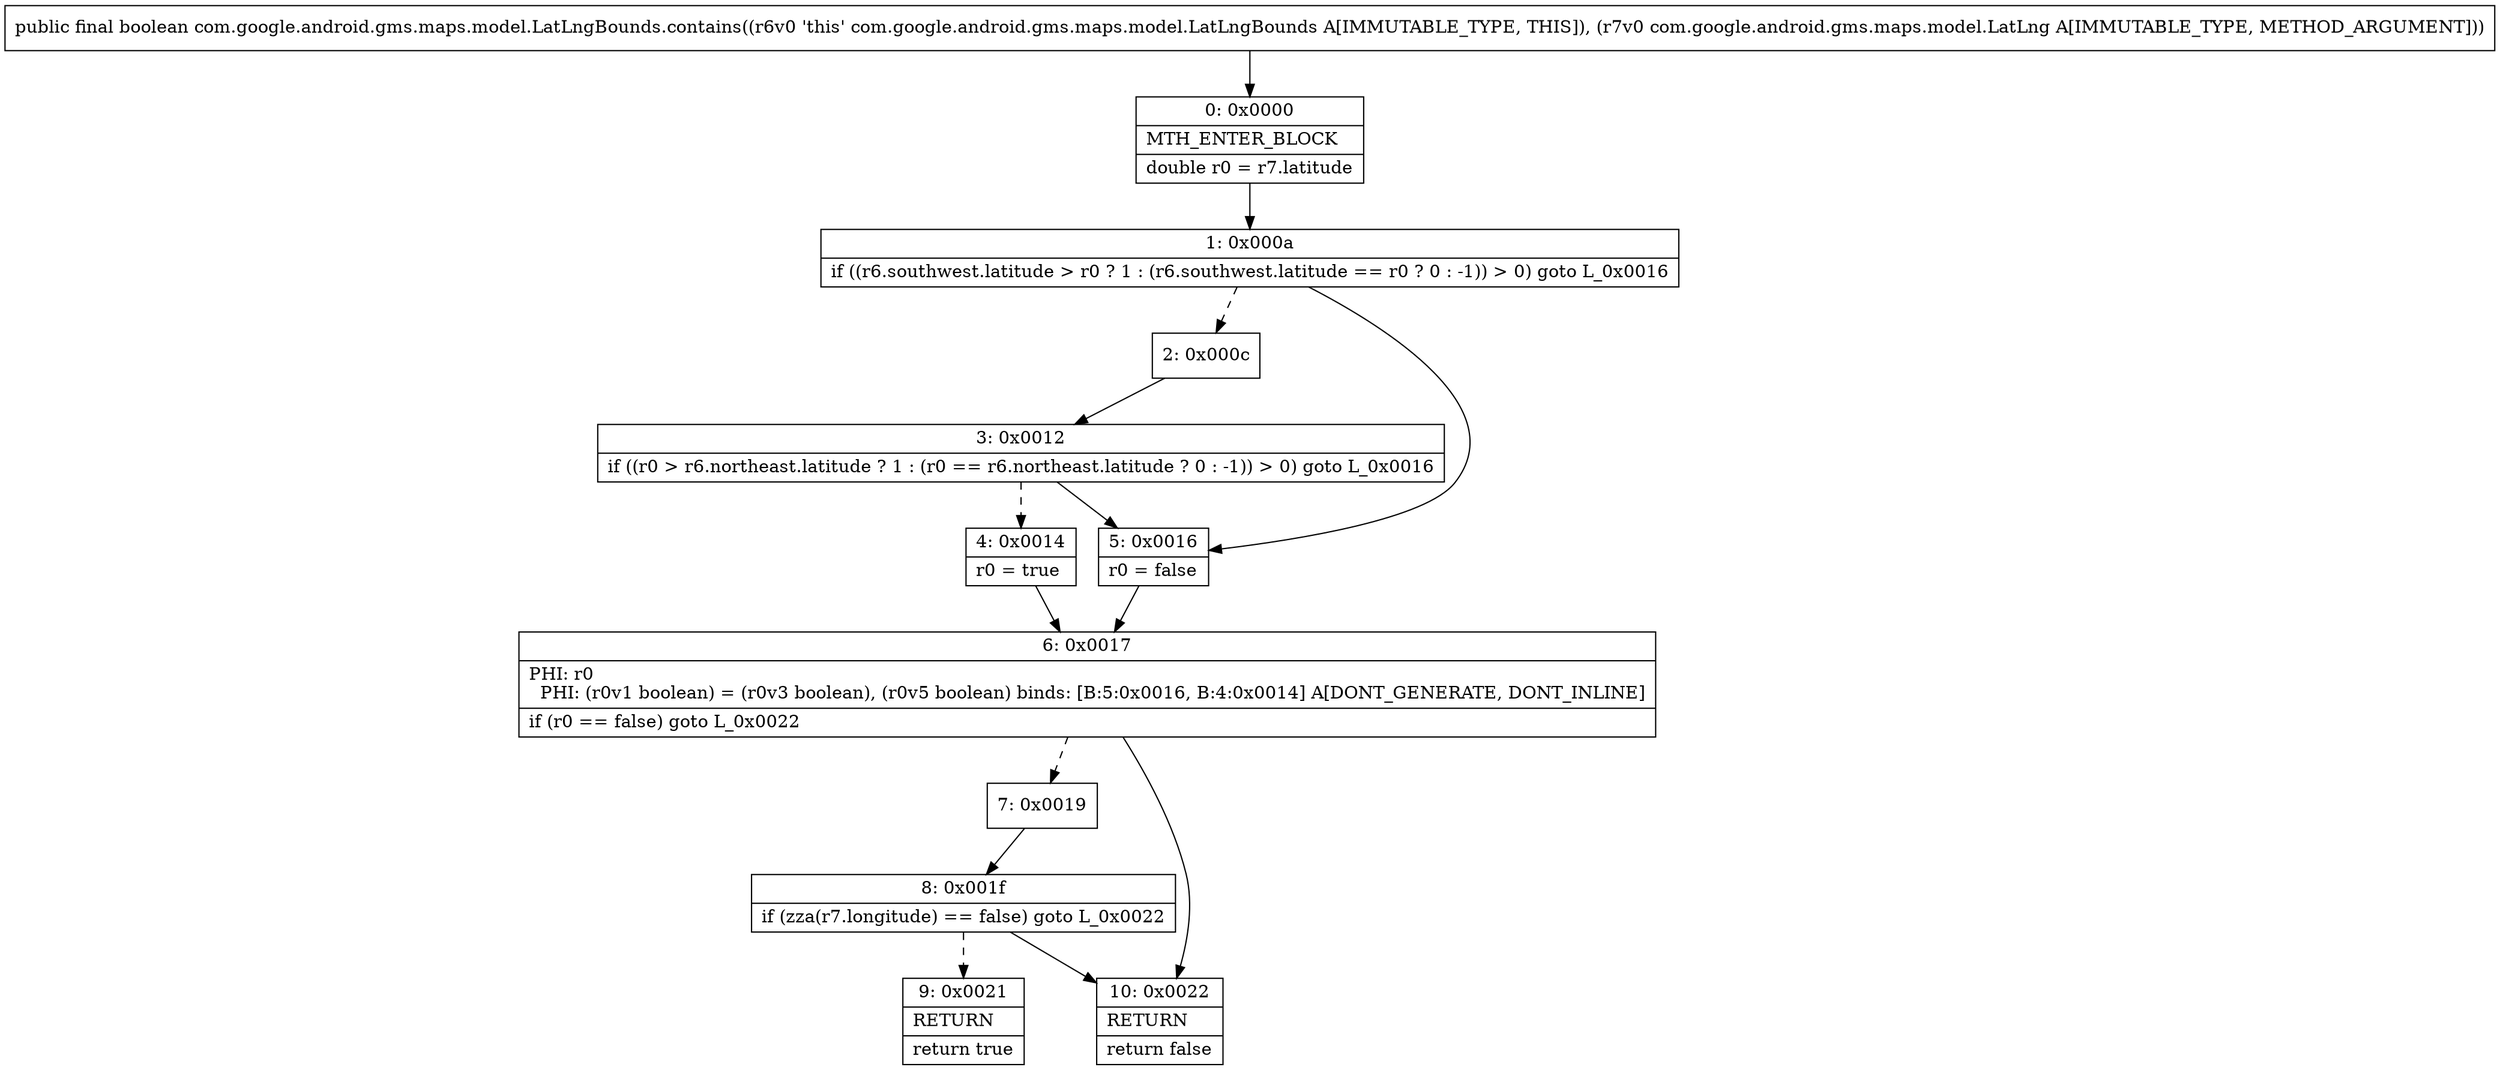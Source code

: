 digraph "CFG forcom.google.android.gms.maps.model.LatLngBounds.contains(Lcom\/google\/android\/gms\/maps\/model\/LatLng;)Z" {
Node_0 [shape=record,label="{0\:\ 0x0000|MTH_ENTER_BLOCK\l|double r0 = r7.latitude\l}"];
Node_1 [shape=record,label="{1\:\ 0x000a|if ((r6.southwest.latitude \> r0 ? 1 : (r6.southwest.latitude == r0 ? 0 : \-1)) \> 0) goto L_0x0016\l}"];
Node_2 [shape=record,label="{2\:\ 0x000c}"];
Node_3 [shape=record,label="{3\:\ 0x0012|if ((r0 \> r6.northeast.latitude ? 1 : (r0 == r6.northeast.latitude ? 0 : \-1)) \> 0) goto L_0x0016\l}"];
Node_4 [shape=record,label="{4\:\ 0x0014|r0 = true\l}"];
Node_5 [shape=record,label="{5\:\ 0x0016|r0 = false\l}"];
Node_6 [shape=record,label="{6\:\ 0x0017|PHI: r0 \l  PHI: (r0v1 boolean) = (r0v3 boolean), (r0v5 boolean) binds: [B:5:0x0016, B:4:0x0014] A[DONT_GENERATE, DONT_INLINE]\l|if (r0 == false) goto L_0x0022\l}"];
Node_7 [shape=record,label="{7\:\ 0x0019}"];
Node_8 [shape=record,label="{8\:\ 0x001f|if (zza(r7.longitude) == false) goto L_0x0022\l}"];
Node_9 [shape=record,label="{9\:\ 0x0021|RETURN\l|return true\l}"];
Node_10 [shape=record,label="{10\:\ 0x0022|RETURN\l|return false\l}"];
MethodNode[shape=record,label="{public final boolean com.google.android.gms.maps.model.LatLngBounds.contains((r6v0 'this' com.google.android.gms.maps.model.LatLngBounds A[IMMUTABLE_TYPE, THIS]), (r7v0 com.google.android.gms.maps.model.LatLng A[IMMUTABLE_TYPE, METHOD_ARGUMENT])) }"];
MethodNode -> Node_0;
Node_0 -> Node_1;
Node_1 -> Node_2[style=dashed];
Node_1 -> Node_5;
Node_2 -> Node_3;
Node_3 -> Node_4[style=dashed];
Node_3 -> Node_5;
Node_4 -> Node_6;
Node_5 -> Node_6;
Node_6 -> Node_7[style=dashed];
Node_6 -> Node_10;
Node_7 -> Node_8;
Node_8 -> Node_9[style=dashed];
Node_8 -> Node_10;
}

